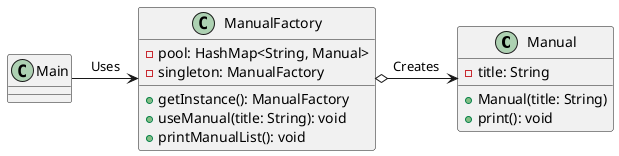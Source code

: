 @startuml flyweight

class Manual {
    - title: String
    + Manual(title: String)
    + print(): void
}

class ManualFactory {
    - pool: HashMap<String, Manual>
    - singleton: ManualFactory
    + getInstance(): ManualFactory
    + useManual(title: String): void
    + printManualList(): void
}

ManualFactory o-> Manual : Creates
Main -> ManualFactory : Uses

@enduml
